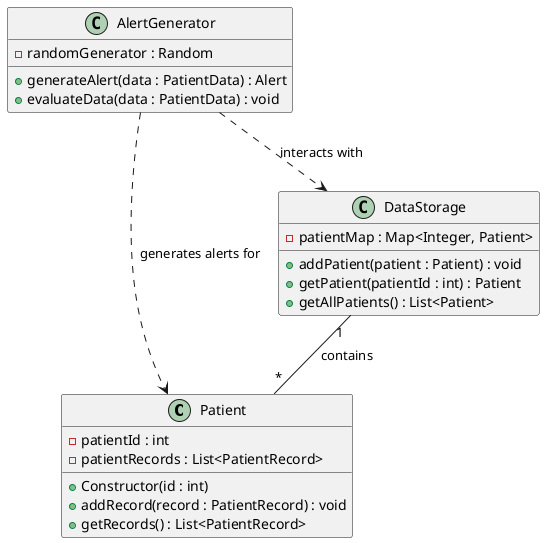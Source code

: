 @startuml

' Define classes with fields and methods
class Patient {
  - patientId : int
  - patientRecords : List<PatientRecord>
  
  + Constructor(id : int)
  + addRecord(record : PatientRecord) : void
  + getRecords() : List<PatientRecord>
}

class DataStorage {
  - patientMap : Map<Integer, Patient>
  
  + addPatient(patient : Patient) : void
  + getPatient(patientId : int) : Patient
  + getAllPatients() : List<Patient>
}

class AlertGenerator {
  - randomGenerator : Random
  
  + generateAlert(data : PatientData) : Alert
  + evaluateData(data : PatientData) : void
}

' Define relationships
DataStorage "1" -- "*" Patient : contains
AlertGenerator ..> DataStorage : interacts with
AlertGenerator ..> Patient : generates alerts for

@enduml
